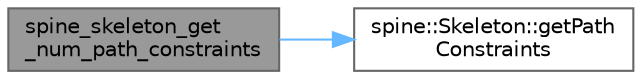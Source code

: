 digraph "spine_skeleton_get_num_path_constraints"
{
 // LATEX_PDF_SIZE
  bgcolor="transparent";
  edge [fontname=Helvetica,fontsize=10,labelfontname=Helvetica,labelfontsize=10];
  node [fontname=Helvetica,fontsize=10,shape=box,height=0.2,width=0.4];
  rankdir="LR";
  Node1 [id="Node000001",label="spine_skeleton_get\l_num_path_constraints",height=0.2,width=0.4,color="gray40", fillcolor="grey60", style="filled", fontcolor="black",tooltip=" "];
  Node1 -> Node2 [id="edge2_Node000001_Node000002",color="steelblue1",style="solid",tooltip=" "];
  Node2 [id="Node000002",label="spine::Skeleton::getPath\lConstraints",height=0.2,width=0.4,color="grey40", fillcolor="white", style="filled",URL="$classspine_1_1_skeleton.html#a4a6ae53f921cba655b5b8e321cfc3754",tooltip=" "];
}
